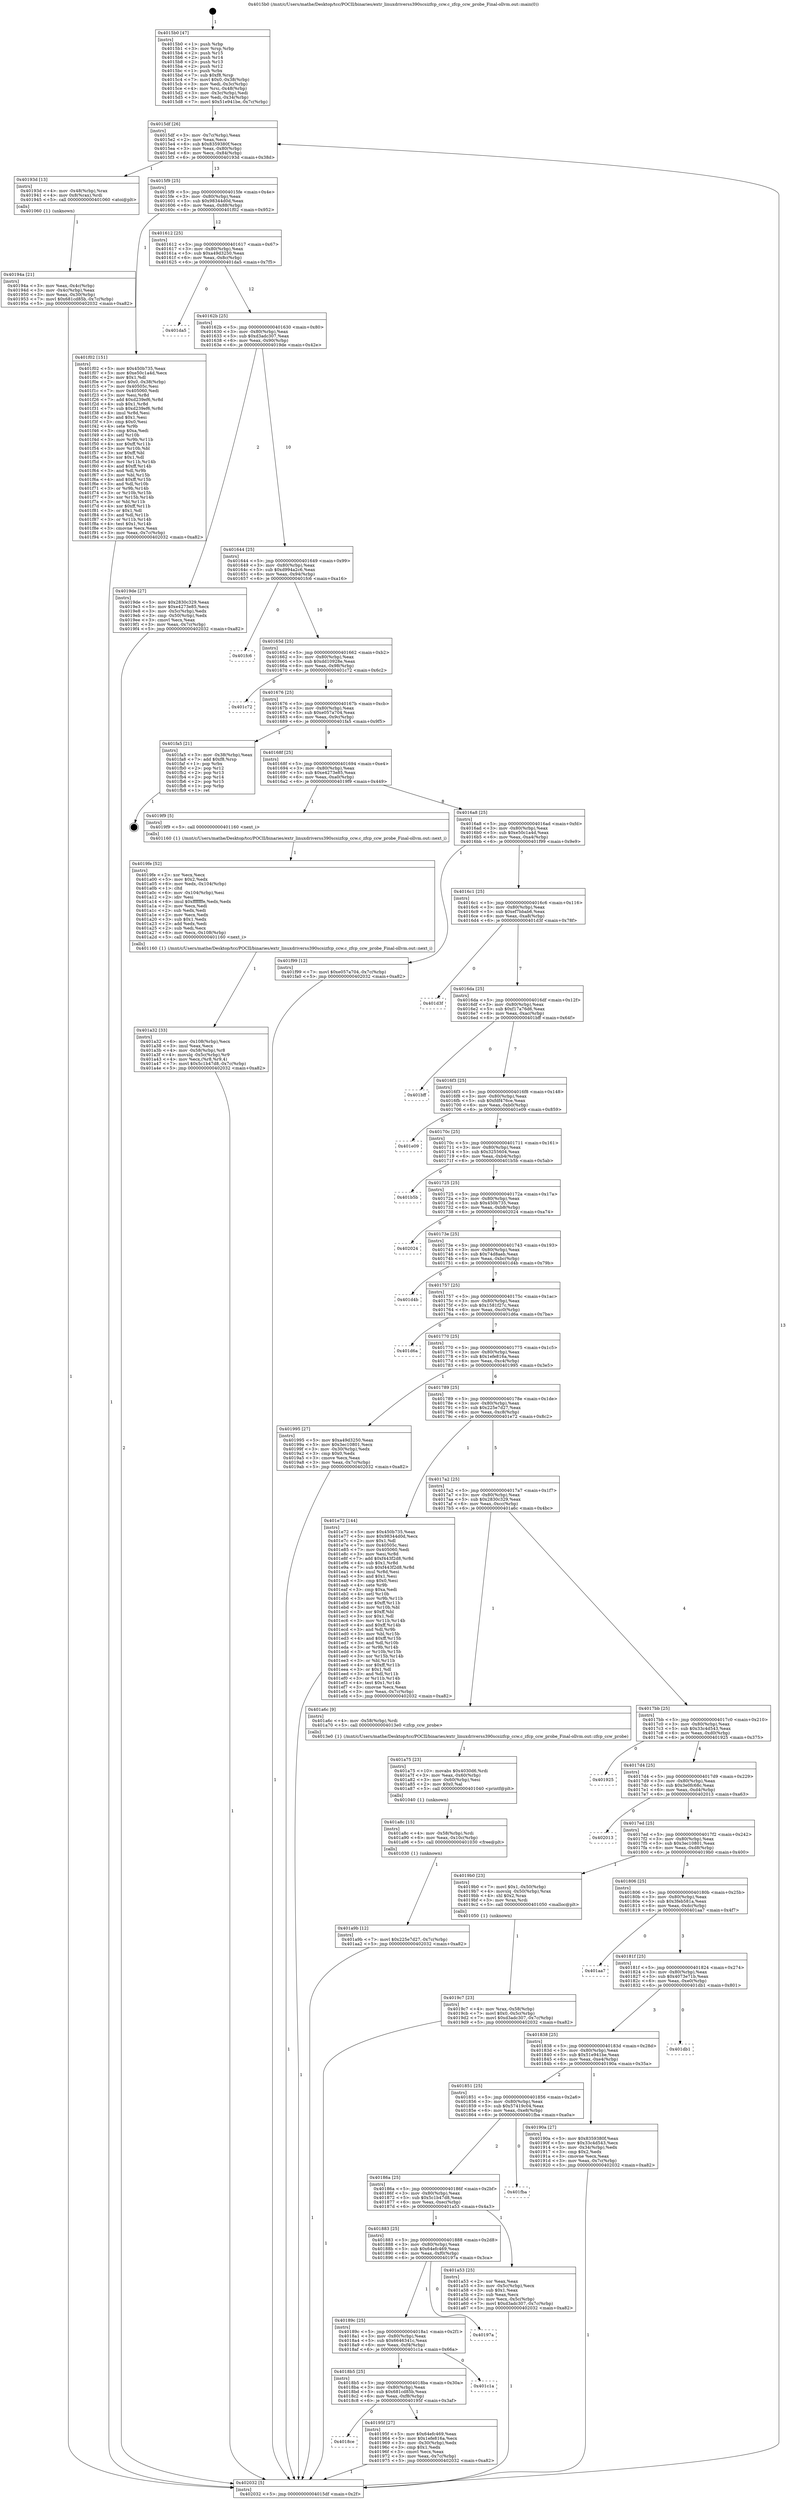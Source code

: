 digraph "0x4015b0" {
  label = "0x4015b0 (/mnt/c/Users/mathe/Desktop/tcc/POCII/binaries/extr_linuxdriverss390scsizfcp_ccw.c_zfcp_ccw_probe_Final-ollvm.out::main(0))"
  labelloc = "t"
  node[shape=record]

  Entry [label="",width=0.3,height=0.3,shape=circle,fillcolor=black,style=filled]
  "0x4015df" [label="{
     0x4015df [26]\l
     | [instrs]\l
     &nbsp;&nbsp;0x4015df \<+3\>: mov -0x7c(%rbp),%eax\l
     &nbsp;&nbsp;0x4015e2 \<+2\>: mov %eax,%ecx\l
     &nbsp;&nbsp;0x4015e4 \<+6\>: sub $0x8359380f,%ecx\l
     &nbsp;&nbsp;0x4015ea \<+3\>: mov %eax,-0x80(%rbp)\l
     &nbsp;&nbsp;0x4015ed \<+6\>: mov %ecx,-0x84(%rbp)\l
     &nbsp;&nbsp;0x4015f3 \<+6\>: je 000000000040193d \<main+0x38d\>\l
  }"]
  "0x40193d" [label="{
     0x40193d [13]\l
     | [instrs]\l
     &nbsp;&nbsp;0x40193d \<+4\>: mov -0x48(%rbp),%rax\l
     &nbsp;&nbsp;0x401941 \<+4\>: mov 0x8(%rax),%rdi\l
     &nbsp;&nbsp;0x401945 \<+5\>: call 0000000000401060 \<atoi@plt\>\l
     | [calls]\l
     &nbsp;&nbsp;0x401060 \{1\} (unknown)\l
  }"]
  "0x4015f9" [label="{
     0x4015f9 [25]\l
     | [instrs]\l
     &nbsp;&nbsp;0x4015f9 \<+5\>: jmp 00000000004015fe \<main+0x4e\>\l
     &nbsp;&nbsp;0x4015fe \<+3\>: mov -0x80(%rbp),%eax\l
     &nbsp;&nbsp;0x401601 \<+5\>: sub $0x98344d0d,%eax\l
     &nbsp;&nbsp;0x401606 \<+6\>: mov %eax,-0x88(%rbp)\l
     &nbsp;&nbsp;0x40160c \<+6\>: je 0000000000401f02 \<main+0x952\>\l
  }"]
  Exit [label="",width=0.3,height=0.3,shape=circle,fillcolor=black,style=filled,peripheries=2]
  "0x401f02" [label="{
     0x401f02 [151]\l
     | [instrs]\l
     &nbsp;&nbsp;0x401f02 \<+5\>: mov $0x450b735,%eax\l
     &nbsp;&nbsp;0x401f07 \<+5\>: mov $0xe50c1a4d,%ecx\l
     &nbsp;&nbsp;0x401f0c \<+2\>: mov $0x1,%dl\l
     &nbsp;&nbsp;0x401f0e \<+7\>: movl $0x0,-0x38(%rbp)\l
     &nbsp;&nbsp;0x401f15 \<+7\>: mov 0x40505c,%esi\l
     &nbsp;&nbsp;0x401f1c \<+7\>: mov 0x405060,%edi\l
     &nbsp;&nbsp;0x401f23 \<+3\>: mov %esi,%r8d\l
     &nbsp;&nbsp;0x401f26 \<+7\>: add $0xd239ef6,%r8d\l
     &nbsp;&nbsp;0x401f2d \<+4\>: sub $0x1,%r8d\l
     &nbsp;&nbsp;0x401f31 \<+7\>: sub $0xd239ef6,%r8d\l
     &nbsp;&nbsp;0x401f38 \<+4\>: imul %r8d,%esi\l
     &nbsp;&nbsp;0x401f3c \<+3\>: and $0x1,%esi\l
     &nbsp;&nbsp;0x401f3f \<+3\>: cmp $0x0,%esi\l
     &nbsp;&nbsp;0x401f42 \<+4\>: sete %r9b\l
     &nbsp;&nbsp;0x401f46 \<+3\>: cmp $0xa,%edi\l
     &nbsp;&nbsp;0x401f49 \<+4\>: setl %r10b\l
     &nbsp;&nbsp;0x401f4d \<+3\>: mov %r9b,%r11b\l
     &nbsp;&nbsp;0x401f50 \<+4\>: xor $0xff,%r11b\l
     &nbsp;&nbsp;0x401f54 \<+3\>: mov %r10b,%bl\l
     &nbsp;&nbsp;0x401f57 \<+3\>: xor $0xff,%bl\l
     &nbsp;&nbsp;0x401f5a \<+3\>: xor $0x1,%dl\l
     &nbsp;&nbsp;0x401f5d \<+3\>: mov %r11b,%r14b\l
     &nbsp;&nbsp;0x401f60 \<+4\>: and $0xff,%r14b\l
     &nbsp;&nbsp;0x401f64 \<+3\>: and %dl,%r9b\l
     &nbsp;&nbsp;0x401f67 \<+3\>: mov %bl,%r15b\l
     &nbsp;&nbsp;0x401f6a \<+4\>: and $0xff,%r15b\l
     &nbsp;&nbsp;0x401f6e \<+3\>: and %dl,%r10b\l
     &nbsp;&nbsp;0x401f71 \<+3\>: or %r9b,%r14b\l
     &nbsp;&nbsp;0x401f74 \<+3\>: or %r10b,%r15b\l
     &nbsp;&nbsp;0x401f77 \<+3\>: xor %r15b,%r14b\l
     &nbsp;&nbsp;0x401f7a \<+3\>: or %bl,%r11b\l
     &nbsp;&nbsp;0x401f7d \<+4\>: xor $0xff,%r11b\l
     &nbsp;&nbsp;0x401f81 \<+3\>: or $0x1,%dl\l
     &nbsp;&nbsp;0x401f84 \<+3\>: and %dl,%r11b\l
     &nbsp;&nbsp;0x401f87 \<+3\>: or %r11b,%r14b\l
     &nbsp;&nbsp;0x401f8a \<+4\>: test $0x1,%r14b\l
     &nbsp;&nbsp;0x401f8e \<+3\>: cmovne %ecx,%eax\l
     &nbsp;&nbsp;0x401f91 \<+3\>: mov %eax,-0x7c(%rbp)\l
     &nbsp;&nbsp;0x401f94 \<+5\>: jmp 0000000000402032 \<main+0xa82\>\l
  }"]
  "0x401612" [label="{
     0x401612 [25]\l
     | [instrs]\l
     &nbsp;&nbsp;0x401612 \<+5\>: jmp 0000000000401617 \<main+0x67\>\l
     &nbsp;&nbsp;0x401617 \<+3\>: mov -0x80(%rbp),%eax\l
     &nbsp;&nbsp;0x40161a \<+5\>: sub $0xa49d3250,%eax\l
     &nbsp;&nbsp;0x40161f \<+6\>: mov %eax,-0x8c(%rbp)\l
     &nbsp;&nbsp;0x401625 \<+6\>: je 0000000000401da5 \<main+0x7f5\>\l
  }"]
  "0x401a9b" [label="{
     0x401a9b [12]\l
     | [instrs]\l
     &nbsp;&nbsp;0x401a9b \<+7\>: movl $0x225e7d27,-0x7c(%rbp)\l
     &nbsp;&nbsp;0x401aa2 \<+5\>: jmp 0000000000402032 \<main+0xa82\>\l
  }"]
  "0x401da5" [label="{
     0x401da5\l
  }", style=dashed]
  "0x40162b" [label="{
     0x40162b [25]\l
     | [instrs]\l
     &nbsp;&nbsp;0x40162b \<+5\>: jmp 0000000000401630 \<main+0x80\>\l
     &nbsp;&nbsp;0x401630 \<+3\>: mov -0x80(%rbp),%eax\l
     &nbsp;&nbsp;0x401633 \<+5\>: sub $0xd3adc307,%eax\l
     &nbsp;&nbsp;0x401638 \<+6\>: mov %eax,-0x90(%rbp)\l
     &nbsp;&nbsp;0x40163e \<+6\>: je 00000000004019de \<main+0x42e\>\l
  }"]
  "0x401a8c" [label="{
     0x401a8c [15]\l
     | [instrs]\l
     &nbsp;&nbsp;0x401a8c \<+4\>: mov -0x58(%rbp),%rdi\l
     &nbsp;&nbsp;0x401a90 \<+6\>: mov %eax,-0x10c(%rbp)\l
     &nbsp;&nbsp;0x401a96 \<+5\>: call 0000000000401030 \<free@plt\>\l
     | [calls]\l
     &nbsp;&nbsp;0x401030 \{1\} (unknown)\l
  }"]
  "0x4019de" [label="{
     0x4019de [27]\l
     | [instrs]\l
     &nbsp;&nbsp;0x4019de \<+5\>: mov $0x2830c329,%eax\l
     &nbsp;&nbsp;0x4019e3 \<+5\>: mov $0xe4273e85,%ecx\l
     &nbsp;&nbsp;0x4019e8 \<+3\>: mov -0x5c(%rbp),%edx\l
     &nbsp;&nbsp;0x4019eb \<+3\>: cmp -0x50(%rbp),%edx\l
     &nbsp;&nbsp;0x4019ee \<+3\>: cmovl %ecx,%eax\l
     &nbsp;&nbsp;0x4019f1 \<+3\>: mov %eax,-0x7c(%rbp)\l
     &nbsp;&nbsp;0x4019f4 \<+5\>: jmp 0000000000402032 \<main+0xa82\>\l
  }"]
  "0x401644" [label="{
     0x401644 [25]\l
     | [instrs]\l
     &nbsp;&nbsp;0x401644 \<+5\>: jmp 0000000000401649 \<main+0x99\>\l
     &nbsp;&nbsp;0x401649 \<+3\>: mov -0x80(%rbp),%eax\l
     &nbsp;&nbsp;0x40164c \<+5\>: sub $0xd994a2c6,%eax\l
     &nbsp;&nbsp;0x401651 \<+6\>: mov %eax,-0x94(%rbp)\l
     &nbsp;&nbsp;0x401657 \<+6\>: je 0000000000401fc6 \<main+0xa16\>\l
  }"]
  "0x401a75" [label="{
     0x401a75 [23]\l
     | [instrs]\l
     &nbsp;&nbsp;0x401a75 \<+10\>: movabs $0x4030d6,%rdi\l
     &nbsp;&nbsp;0x401a7f \<+3\>: mov %eax,-0x60(%rbp)\l
     &nbsp;&nbsp;0x401a82 \<+3\>: mov -0x60(%rbp),%esi\l
     &nbsp;&nbsp;0x401a85 \<+2\>: mov $0x0,%al\l
     &nbsp;&nbsp;0x401a87 \<+5\>: call 0000000000401040 \<printf@plt\>\l
     | [calls]\l
     &nbsp;&nbsp;0x401040 \{1\} (unknown)\l
  }"]
  "0x401fc6" [label="{
     0x401fc6\l
  }", style=dashed]
  "0x40165d" [label="{
     0x40165d [25]\l
     | [instrs]\l
     &nbsp;&nbsp;0x40165d \<+5\>: jmp 0000000000401662 \<main+0xb2\>\l
     &nbsp;&nbsp;0x401662 \<+3\>: mov -0x80(%rbp),%eax\l
     &nbsp;&nbsp;0x401665 \<+5\>: sub $0xdd10928e,%eax\l
     &nbsp;&nbsp;0x40166a \<+6\>: mov %eax,-0x98(%rbp)\l
     &nbsp;&nbsp;0x401670 \<+6\>: je 0000000000401c72 \<main+0x6c2\>\l
  }"]
  "0x401a32" [label="{
     0x401a32 [33]\l
     | [instrs]\l
     &nbsp;&nbsp;0x401a32 \<+6\>: mov -0x108(%rbp),%ecx\l
     &nbsp;&nbsp;0x401a38 \<+3\>: imul %eax,%ecx\l
     &nbsp;&nbsp;0x401a3b \<+4\>: mov -0x58(%rbp),%r8\l
     &nbsp;&nbsp;0x401a3f \<+4\>: movslq -0x5c(%rbp),%r9\l
     &nbsp;&nbsp;0x401a43 \<+4\>: mov %ecx,(%r8,%r9,4)\l
     &nbsp;&nbsp;0x401a47 \<+7\>: movl $0x5c1b47d8,-0x7c(%rbp)\l
     &nbsp;&nbsp;0x401a4e \<+5\>: jmp 0000000000402032 \<main+0xa82\>\l
  }"]
  "0x401c72" [label="{
     0x401c72\l
  }", style=dashed]
  "0x401676" [label="{
     0x401676 [25]\l
     | [instrs]\l
     &nbsp;&nbsp;0x401676 \<+5\>: jmp 000000000040167b \<main+0xcb\>\l
     &nbsp;&nbsp;0x40167b \<+3\>: mov -0x80(%rbp),%eax\l
     &nbsp;&nbsp;0x40167e \<+5\>: sub $0xe057a704,%eax\l
     &nbsp;&nbsp;0x401683 \<+6\>: mov %eax,-0x9c(%rbp)\l
     &nbsp;&nbsp;0x401689 \<+6\>: je 0000000000401fa5 \<main+0x9f5\>\l
  }"]
  "0x4019fe" [label="{
     0x4019fe [52]\l
     | [instrs]\l
     &nbsp;&nbsp;0x4019fe \<+2\>: xor %ecx,%ecx\l
     &nbsp;&nbsp;0x401a00 \<+5\>: mov $0x2,%edx\l
     &nbsp;&nbsp;0x401a05 \<+6\>: mov %edx,-0x104(%rbp)\l
     &nbsp;&nbsp;0x401a0b \<+1\>: cltd\l
     &nbsp;&nbsp;0x401a0c \<+6\>: mov -0x104(%rbp),%esi\l
     &nbsp;&nbsp;0x401a12 \<+2\>: idiv %esi\l
     &nbsp;&nbsp;0x401a14 \<+6\>: imul $0xfffffffe,%edx,%edx\l
     &nbsp;&nbsp;0x401a1a \<+2\>: mov %ecx,%edi\l
     &nbsp;&nbsp;0x401a1c \<+2\>: sub %edx,%edi\l
     &nbsp;&nbsp;0x401a1e \<+2\>: mov %ecx,%edx\l
     &nbsp;&nbsp;0x401a20 \<+3\>: sub $0x1,%edx\l
     &nbsp;&nbsp;0x401a23 \<+2\>: add %edx,%edi\l
     &nbsp;&nbsp;0x401a25 \<+2\>: sub %edi,%ecx\l
     &nbsp;&nbsp;0x401a27 \<+6\>: mov %ecx,-0x108(%rbp)\l
     &nbsp;&nbsp;0x401a2d \<+5\>: call 0000000000401160 \<next_i\>\l
     | [calls]\l
     &nbsp;&nbsp;0x401160 \{1\} (/mnt/c/Users/mathe/Desktop/tcc/POCII/binaries/extr_linuxdriverss390scsizfcp_ccw.c_zfcp_ccw_probe_Final-ollvm.out::next_i)\l
  }"]
  "0x401fa5" [label="{
     0x401fa5 [21]\l
     | [instrs]\l
     &nbsp;&nbsp;0x401fa5 \<+3\>: mov -0x38(%rbp),%eax\l
     &nbsp;&nbsp;0x401fa8 \<+7\>: add $0xf8,%rsp\l
     &nbsp;&nbsp;0x401faf \<+1\>: pop %rbx\l
     &nbsp;&nbsp;0x401fb0 \<+2\>: pop %r12\l
     &nbsp;&nbsp;0x401fb2 \<+2\>: pop %r13\l
     &nbsp;&nbsp;0x401fb4 \<+2\>: pop %r14\l
     &nbsp;&nbsp;0x401fb6 \<+2\>: pop %r15\l
     &nbsp;&nbsp;0x401fb8 \<+1\>: pop %rbp\l
     &nbsp;&nbsp;0x401fb9 \<+1\>: ret\l
  }"]
  "0x40168f" [label="{
     0x40168f [25]\l
     | [instrs]\l
     &nbsp;&nbsp;0x40168f \<+5\>: jmp 0000000000401694 \<main+0xe4\>\l
     &nbsp;&nbsp;0x401694 \<+3\>: mov -0x80(%rbp),%eax\l
     &nbsp;&nbsp;0x401697 \<+5\>: sub $0xe4273e85,%eax\l
     &nbsp;&nbsp;0x40169c \<+6\>: mov %eax,-0xa0(%rbp)\l
     &nbsp;&nbsp;0x4016a2 \<+6\>: je 00000000004019f9 \<main+0x449\>\l
  }"]
  "0x4019c7" [label="{
     0x4019c7 [23]\l
     | [instrs]\l
     &nbsp;&nbsp;0x4019c7 \<+4\>: mov %rax,-0x58(%rbp)\l
     &nbsp;&nbsp;0x4019cb \<+7\>: movl $0x0,-0x5c(%rbp)\l
     &nbsp;&nbsp;0x4019d2 \<+7\>: movl $0xd3adc307,-0x7c(%rbp)\l
     &nbsp;&nbsp;0x4019d9 \<+5\>: jmp 0000000000402032 \<main+0xa82\>\l
  }"]
  "0x4019f9" [label="{
     0x4019f9 [5]\l
     | [instrs]\l
     &nbsp;&nbsp;0x4019f9 \<+5\>: call 0000000000401160 \<next_i\>\l
     | [calls]\l
     &nbsp;&nbsp;0x401160 \{1\} (/mnt/c/Users/mathe/Desktop/tcc/POCII/binaries/extr_linuxdriverss390scsizfcp_ccw.c_zfcp_ccw_probe_Final-ollvm.out::next_i)\l
  }"]
  "0x4016a8" [label="{
     0x4016a8 [25]\l
     | [instrs]\l
     &nbsp;&nbsp;0x4016a8 \<+5\>: jmp 00000000004016ad \<main+0xfd\>\l
     &nbsp;&nbsp;0x4016ad \<+3\>: mov -0x80(%rbp),%eax\l
     &nbsp;&nbsp;0x4016b0 \<+5\>: sub $0xe50c1a4d,%eax\l
     &nbsp;&nbsp;0x4016b5 \<+6\>: mov %eax,-0xa4(%rbp)\l
     &nbsp;&nbsp;0x4016bb \<+6\>: je 0000000000401f99 \<main+0x9e9\>\l
  }"]
  "0x4018ce" [label="{
     0x4018ce\l
  }", style=dashed]
  "0x401f99" [label="{
     0x401f99 [12]\l
     | [instrs]\l
     &nbsp;&nbsp;0x401f99 \<+7\>: movl $0xe057a704,-0x7c(%rbp)\l
     &nbsp;&nbsp;0x401fa0 \<+5\>: jmp 0000000000402032 \<main+0xa82\>\l
  }"]
  "0x4016c1" [label="{
     0x4016c1 [25]\l
     | [instrs]\l
     &nbsp;&nbsp;0x4016c1 \<+5\>: jmp 00000000004016c6 \<main+0x116\>\l
     &nbsp;&nbsp;0x4016c6 \<+3\>: mov -0x80(%rbp),%eax\l
     &nbsp;&nbsp;0x4016c9 \<+5\>: sub $0xef7bbab6,%eax\l
     &nbsp;&nbsp;0x4016ce \<+6\>: mov %eax,-0xa8(%rbp)\l
     &nbsp;&nbsp;0x4016d4 \<+6\>: je 0000000000401d3f \<main+0x78f\>\l
  }"]
  "0x40195f" [label="{
     0x40195f [27]\l
     | [instrs]\l
     &nbsp;&nbsp;0x40195f \<+5\>: mov $0x64efc469,%eax\l
     &nbsp;&nbsp;0x401964 \<+5\>: mov $0x1efe816a,%ecx\l
     &nbsp;&nbsp;0x401969 \<+3\>: mov -0x30(%rbp),%edx\l
     &nbsp;&nbsp;0x40196c \<+3\>: cmp $0x1,%edx\l
     &nbsp;&nbsp;0x40196f \<+3\>: cmovl %ecx,%eax\l
     &nbsp;&nbsp;0x401972 \<+3\>: mov %eax,-0x7c(%rbp)\l
     &nbsp;&nbsp;0x401975 \<+5\>: jmp 0000000000402032 \<main+0xa82\>\l
  }"]
  "0x401d3f" [label="{
     0x401d3f\l
  }", style=dashed]
  "0x4016da" [label="{
     0x4016da [25]\l
     | [instrs]\l
     &nbsp;&nbsp;0x4016da \<+5\>: jmp 00000000004016df \<main+0x12f\>\l
     &nbsp;&nbsp;0x4016df \<+3\>: mov -0x80(%rbp),%eax\l
     &nbsp;&nbsp;0x4016e2 \<+5\>: sub $0xf17a76d6,%eax\l
     &nbsp;&nbsp;0x4016e7 \<+6\>: mov %eax,-0xac(%rbp)\l
     &nbsp;&nbsp;0x4016ed \<+6\>: je 0000000000401bff \<main+0x64f\>\l
  }"]
  "0x4018b5" [label="{
     0x4018b5 [25]\l
     | [instrs]\l
     &nbsp;&nbsp;0x4018b5 \<+5\>: jmp 00000000004018ba \<main+0x30a\>\l
     &nbsp;&nbsp;0x4018ba \<+3\>: mov -0x80(%rbp),%eax\l
     &nbsp;&nbsp;0x4018bd \<+5\>: sub $0x681cd85b,%eax\l
     &nbsp;&nbsp;0x4018c2 \<+6\>: mov %eax,-0xf8(%rbp)\l
     &nbsp;&nbsp;0x4018c8 \<+6\>: je 000000000040195f \<main+0x3af\>\l
  }"]
  "0x401bff" [label="{
     0x401bff\l
  }", style=dashed]
  "0x4016f3" [label="{
     0x4016f3 [25]\l
     | [instrs]\l
     &nbsp;&nbsp;0x4016f3 \<+5\>: jmp 00000000004016f8 \<main+0x148\>\l
     &nbsp;&nbsp;0x4016f8 \<+3\>: mov -0x80(%rbp),%eax\l
     &nbsp;&nbsp;0x4016fb \<+5\>: sub $0xfdf476ce,%eax\l
     &nbsp;&nbsp;0x401700 \<+6\>: mov %eax,-0xb0(%rbp)\l
     &nbsp;&nbsp;0x401706 \<+6\>: je 0000000000401e09 \<main+0x859\>\l
  }"]
  "0x401c1a" [label="{
     0x401c1a\l
  }", style=dashed]
  "0x401e09" [label="{
     0x401e09\l
  }", style=dashed]
  "0x40170c" [label="{
     0x40170c [25]\l
     | [instrs]\l
     &nbsp;&nbsp;0x40170c \<+5\>: jmp 0000000000401711 \<main+0x161\>\l
     &nbsp;&nbsp;0x401711 \<+3\>: mov -0x80(%rbp),%eax\l
     &nbsp;&nbsp;0x401714 \<+5\>: sub $0x3255604,%eax\l
     &nbsp;&nbsp;0x401719 \<+6\>: mov %eax,-0xb4(%rbp)\l
     &nbsp;&nbsp;0x40171f \<+6\>: je 0000000000401b5b \<main+0x5ab\>\l
  }"]
  "0x40189c" [label="{
     0x40189c [25]\l
     | [instrs]\l
     &nbsp;&nbsp;0x40189c \<+5\>: jmp 00000000004018a1 \<main+0x2f1\>\l
     &nbsp;&nbsp;0x4018a1 \<+3\>: mov -0x80(%rbp),%eax\l
     &nbsp;&nbsp;0x4018a4 \<+5\>: sub $0x6646341c,%eax\l
     &nbsp;&nbsp;0x4018a9 \<+6\>: mov %eax,-0xf4(%rbp)\l
     &nbsp;&nbsp;0x4018af \<+6\>: je 0000000000401c1a \<main+0x66a\>\l
  }"]
  "0x401b5b" [label="{
     0x401b5b\l
  }", style=dashed]
  "0x401725" [label="{
     0x401725 [25]\l
     | [instrs]\l
     &nbsp;&nbsp;0x401725 \<+5\>: jmp 000000000040172a \<main+0x17a\>\l
     &nbsp;&nbsp;0x40172a \<+3\>: mov -0x80(%rbp),%eax\l
     &nbsp;&nbsp;0x40172d \<+5\>: sub $0x450b735,%eax\l
     &nbsp;&nbsp;0x401732 \<+6\>: mov %eax,-0xb8(%rbp)\l
     &nbsp;&nbsp;0x401738 \<+6\>: je 0000000000402024 \<main+0xa74\>\l
  }"]
  "0x40197a" [label="{
     0x40197a\l
  }", style=dashed]
  "0x402024" [label="{
     0x402024\l
  }", style=dashed]
  "0x40173e" [label="{
     0x40173e [25]\l
     | [instrs]\l
     &nbsp;&nbsp;0x40173e \<+5\>: jmp 0000000000401743 \<main+0x193\>\l
     &nbsp;&nbsp;0x401743 \<+3\>: mov -0x80(%rbp),%eax\l
     &nbsp;&nbsp;0x401746 \<+5\>: sub $0x74d8aeb,%eax\l
     &nbsp;&nbsp;0x40174b \<+6\>: mov %eax,-0xbc(%rbp)\l
     &nbsp;&nbsp;0x401751 \<+6\>: je 0000000000401d4b \<main+0x79b\>\l
  }"]
  "0x401883" [label="{
     0x401883 [25]\l
     | [instrs]\l
     &nbsp;&nbsp;0x401883 \<+5\>: jmp 0000000000401888 \<main+0x2d8\>\l
     &nbsp;&nbsp;0x401888 \<+3\>: mov -0x80(%rbp),%eax\l
     &nbsp;&nbsp;0x40188b \<+5\>: sub $0x64efc469,%eax\l
     &nbsp;&nbsp;0x401890 \<+6\>: mov %eax,-0xf0(%rbp)\l
     &nbsp;&nbsp;0x401896 \<+6\>: je 000000000040197a \<main+0x3ca\>\l
  }"]
  "0x401d4b" [label="{
     0x401d4b\l
  }", style=dashed]
  "0x401757" [label="{
     0x401757 [25]\l
     | [instrs]\l
     &nbsp;&nbsp;0x401757 \<+5\>: jmp 000000000040175c \<main+0x1ac\>\l
     &nbsp;&nbsp;0x40175c \<+3\>: mov -0x80(%rbp),%eax\l
     &nbsp;&nbsp;0x40175f \<+5\>: sub $0x1581f27c,%eax\l
     &nbsp;&nbsp;0x401764 \<+6\>: mov %eax,-0xc0(%rbp)\l
     &nbsp;&nbsp;0x40176a \<+6\>: je 0000000000401d6a \<main+0x7ba\>\l
  }"]
  "0x401a53" [label="{
     0x401a53 [25]\l
     | [instrs]\l
     &nbsp;&nbsp;0x401a53 \<+2\>: xor %eax,%eax\l
     &nbsp;&nbsp;0x401a55 \<+3\>: mov -0x5c(%rbp),%ecx\l
     &nbsp;&nbsp;0x401a58 \<+3\>: sub $0x1,%eax\l
     &nbsp;&nbsp;0x401a5b \<+2\>: sub %eax,%ecx\l
     &nbsp;&nbsp;0x401a5d \<+3\>: mov %ecx,-0x5c(%rbp)\l
     &nbsp;&nbsp;0x401a60 \<+7\>: movl $0xd3adc307,-0x7c(%rbp)\l
     &nbsp;&nbsp;0x401a67 \<+5\>: jmp 0000000000402032 \<main+0xa82\>\l
  }"]
  "0x401d6a" [label="{
     0x401d6a\l
  }", style=dashed]
  "0x401770" [label="{
     0x401770 [25]\l
     | [instrs]\l
     &nbsp;&nbsp;0x401770 \<+5\>: jmp 0000000000401775 \<main+0x1c5\>\l
     &nbsp;&nbsp;0x401775 \<+3\>: mov -0x80(%rbp),%eax\l
     &nbsp;&nbsp;0x401778 \<+5\>: sub $0x1efe816a,%eax\l
     &nbsp;&nbsp;0x40177d \<+6\>: mov %eax,-0xc4(%rbp)\l
     &nbsp;&nbsp;0x401783 \<+6\>: je 0000000000401995 \<main+0x3e5\>\l
  }"]
  "0x40186a" [label="{
     0x40186a [25]\l
     | [instrs]\l
     &nbsp;&nbsp;0x40186a \<+5\>: jmp 000000000040186f \<main+0x2bf\>\l
     &nbsp;&nbsp;0x40186f \<+3\>: mov -0x80(%rbp),%eax\l
     &nbsp;&nbsp;0x401872 \<+5\>: sub $0x5c1b47d8,%eax\l
     &nbsp;&nbsp;0x401877 \<+6\>: mov %eax,-0xec(%rbp)\l
     &nbsp;&nbsp;0x40187d \<+6\>: je 0000000000401a53 \<main+0x4a3\>\l
  }"]
  "0x401995" [label="{
     0x401995 [27]\l
     | [instrs]\l
     &nbsp;&nbsp;0x401995 \<+5\>: mov $0xa49d3250,%eax\l
     &nbsp;&nbsp;0x40199a \<+5\>: mov $0x3ec10801,%ecx\l
     &nbsp;&nbsp;0x40199f \<+3\>: mov -0x30(%rbp),%edx\l
     &nbsp;&nbsp;0x4019a2 \<+3\>: cmp $0x0,%edx\l
     &nbsp;&nbsp;0x4019a5 \<+3\>: cmove %ecx,%eax\l
     &nbsp;&nbsp;0x4019a8 \<+3\>: mov %eax,-0x7c(%rbp)\l
     &nbsp;&nbsp;0x4019ab \<+5\>: jmp 0000000000402032 \<main+0xa82\>\l
  }"]
  "0x401789" [label="{
     0x401789 [25]\l
     | [instrs]\l
     &nbsp;&nbsp;0x401789 \<+5\>: jmp 000000000040178e \<main+0x1de\>\l
     &nbsp;&nbsp;0x40178e \<+3\>: mov -0x80(%rbp),%eax\l
     &nbsp;&nbsp;0x401791 \<+5\>: sub $0x225e7d27,%eax\l
     &nbsp;&nbsp;0x401796 \<+6\>: mov %eax,-0xc8(%rbp)\l
     &nbsp;&nbsp;0x40179c \<+6\>: je 0000000000401e72 \<main+0x8c2\>\l
  }"]
  "0x401fba" [label="{
     0x401fba\l
  }", style=dashed]
  "0x401e72" [label="{
     0x401e72 [144]\l
     | [instrs]\l
     &nbsp;&nbsp;0x401e72 \<+5\>: mov $0x450b735,%eax\l
     &nbsp;&nbsp;0x401e77 \<+5\>: mov $0x98344d0d,%ecx\l
     &nbsp;&nbsp;0x401e7c \<+2\>: mov $0x1,%dl\l
     &nbsp;&nbsp;0x401e7e \<+7\>: mov 0x40505c,%esi\l
     &nbsp;&nbsp;0x401e85 \<+7\>: mov 0x405060,%edi\l
     &nbsp;&nbsp;0x401e8c \<+3\>: mov %esi,%r8d\l
     &nbsp;&nbsp;0x401e8f \<+7\>: add $0xf443f2d8,%r8d\l
     &nbsp;&nbsp;0x401e96 \<+4\>: sub $0x1,%r8d\l
     &nbsp;&nbsp;0x401e9a \<+7\>: sub $0xf443f2d8,%r8d\l
     &nbsp;&nbsp;0x401ea1 \<+4\>: imul %r8d,%esi\l
     &nbsp;&nbsp;0x401ea5 \<+3\>: and $0x1,%esi\l
     &nbsp;&nbsp;0x401ea8 \<+3\>: cmp $0x0,%esi\l
     &nbsp;&nbsp;0x401eab \<+4\>: sete %r9b\l
     &nbsp;&nbsp;0x401eaf \<+3\>: cmp $0xa,%edi\l
     &nbsp;&nbsp;0x401eb2 \<+4\>: setl %r10b\l
     &nbsp;&nbsp;0x401eb6 \<+3\>: mov %r9b,%r11b\l
     &nbsp;&nbsp;0x401eb9 \<+4\>: xor $0xff,%r11b\l
     &nbsp;&nbsp;0x401ebd \<+3\>: mov %r10b,%bl\l
     &nbsp;&nbsp;0x401ec0 \<+3\>: xor $0xff,%bl\l
     &nbsp;&nbsp;0x401ec3 \<+3\>: xor $0x1,%dl\l
     &nbsp;&nbsp;0x401ec6 \<+3\>: mov %r11b,%r14b\l
     &nbsp;&nbsp;0x401ec9 \<+4\>: and $0xff,%r14b\l
     &nbsp;&nbsp;0x401ecd \<+3\>: and %dl,%r9b\l
     &nbsp;&nbsp;0x401ed0 \<+3\>: mov %bl,%r15b\l
     &nbsp;&nbsp;0x401ed3 \<+4\>: and $0xff,%r15b\l
     &nbsp;&nbsp;0x401ed7 \<+3\>: and %dl,%r10b\l
     &nbsp;&nbsp;0x401eda \<+3\>: or %r9b,%r14b\l
     &nbsp;&nbsp;0x401edd \<+3\>: or %r10b,%r15b\l
     &nbsp;&nbsp;0x401ee0 \<+3\>: xor %r15b,%r14b\l
     &nbsp;&nbsp;0x401ee3 \<+3\>: or %bl,%r11b\l
     &nbsp;&nbsp;0x401ee6 \<+4\>: xor $0xff,%r11b\l
     &nbsp;&nbsp;0x401eea \<+3\>: or $0x1,%dl\l
     &nbsp;&nbsp;0x401eed \<+3\>: and %dl,%r11b\l
     &nbsp;&nbsp;0x401ef0 \<+3\>: or %r11b,%r14b\l
     &nbsp;&nbsp;0x401ef3 \<+4\>: test $0x1,%r14b\l
     &nbsp;&nbsp;0x401ef7 \<+3\>: cmovne %ecx,%eax\l
     &nbsp;&nbsp;0x401efa \<+3\>: mov %eax,-0x7c(%rbp)\l
     &nbsp;&nbsp;0x401efd \<+5\>: jmp 0000000000402032 \<main+0xa82\>\l
  }"]
  "0x4017a2" [label="{
     0x4017a2 [25]\l
     | [instrs]\l
     &nbsp;&nbsp;0x4017a2 \<+5\>: jmp 00000000004017a7 \<main+0x1f7\>\l
     &nbsp;&nbsp;0x4017a7 \<+3\>: mov -0x80(%rbp),%eax\l
     &nbsp;&nbsp;0x4017aa \<+5\>: sub $0x2830c329,%eax\l
     &nbsp;&nbsp;0x4017af \<+6\>: mov %eax,-0xcc(%rbp)\l
     &nbsp;&nbsp;0x4017b5 \<+6\>: je 0000000000401a6c \<main+0x4bc\>\l
  }"]
  "0x40194a" [label="{
     0x40194a [21]\l
     | [instrs]\l
     &nbsp;&nbsp;0x40194a \<+3\>: mov %eax,-0x4c(%rbp)\l
     &nbsp;&nbsp;0x40194d \<+3\>: mov -0x4c(%rbp),%eax\l
     &nbsp;&nbsp;0x401950 \<+3\>: mov %eax,-0x30(%rbp)\l
     &nbsp;&nbsp;0x401953 \<+7\>: movl $0x681cd85b,-0x7c(%rbp)\l
     &nbsp;&nbsp;0x40195a \<+5\>: jmp 0000000000402032 \<main+0xa82\>\l
  }"]
  "0x401a6c" [label="{
     0x401a6c [9]\l
     | [instrs]\l
     &nbsp;&nbsp;0x401a6c \<+4\>: mov -0x58(%rbp),%rdi\l
     &nbsp;&nbsp;0x401a70 \<+5\>: call 00000000004013e0 \<zfcp_ccw_probe\>\l
     | [calls]\l
     &nbsp;&nbsp;0x4013e0 \{1\} (/mnt/c/Users/mathe/Desktop/tcc/POCII/binaries/extr_linuxdriverss390scsizfcp_ccw.c_zfcp_ccw_probe_Final-ollvm.out::zfcp_ccw_probe)\l
  }"]
  "0x4017bb" [label="{
     0x4017bb [25]\l
     | [instrs]\l
     &nbsp;&nbsp;0x4017bb \<+5\>: jmp 00000000004017c0 \<main+0x210\>\l
     &nbsp;&nbsp;0x4017c0 \<+3\>: mov -0x80(%rbp),%eax\l
     &nbsp;&nbsp;0x4017c3 \<+5\>: sub $0x33c4d543,%eax\l
     &nbsp;&nbsp;0x4017c8 \<+6\>: mov %eax,-0xd0(%rbp)\l
     &nbsp;&nbsp;0x4017ce \<+6\>: je 0000000000401925 \<main+0x375\>\l
  }"]
  "0x4015b0" [label="{
     0x4015b0 [47]\l
     | [instrs]\l
     &nbsp;&nbsp;0x4015b0 \<+1\>: push %rbp\l
     &nbsp;&nbsp;0x4015b1 \<+3\>: mov %rsp,%rbp\l
     &nbsp;&nbsp;0x4015b4 \<+2\>: push %r15\l
     &nbsp;&nbsp;0x4015b6 \<+2\>: push %r14\l
     &nbsp;&nbsp;0x4015b8 \<+2\>: push %r13\l
     &nbsp;&nbsp;0x4015ba \<+2\>: push %r12\l
     &nbsp;&nbsp;0x4015bc \<+1\>: push %rbx\l
     &nbsp;&nbsp;0x4015bd \<+7\>: sub $0xf8,%rsp\l
     &nbsp;&nbsp;0x4015c4 \<+7\>: movl $0x0,-0x38(%rbp)\l
     &nbsp;&nbsp;0x4015cb \<+3\>: mov %edi,-0x3c(%rbp)\l
     &nbsp;&nbsp;0x4015ce \<+4\>: mov %rsi,-0x48(%rbp)\l
     &nbsp;&nbsp;0x4015d2 \<+3\>: mov -0x3c(%rbp),%edi\l
     &nbsp;&nbsp;0x4015d5 \<+3\>: mov %edi,-0x34(%rbp)\l
     &nbsp;&nbsp;0x4015d8 \<+7\>: movl $0x51e941be,-0x7c(%rbp)\l
  }"]
  "0x401925" [label="{
     0x401925\l
  }", style=dashed]
  "0x4017d4" [label="{
     0x4017d4 [25]\l
     | [instrs]\l
     &nbsp;&nbsp;0x4017d4 \<+5\>: jmp 00000000004017d9 \<main+0x229\>\l
     &nbsp;&nbsp;0x4017d9 \<+3\>: mov -0x80(%rbp),%eax\l
     &nbsp;&nbsp;0x4017dc \<+5\>: sub $0x3e0fc68c,%eax\l
     &nbsp;&nbsp;0x4017e1 \<+6\>: mov %eax,-0xd4(%rbp)\l
     &nbsp;&nbsp;0x4017e7 \<+6\>: je 0000000000402013 \<main+0xa63\>\l
  }"]
  "0x402032" [label="{
     0x402032 [5]\l
     | [instrs]\l
     &nbsp;&nbsp;0x402032 \<+5\>: jmp 00000000004015df \<main+0x2f\>\l
  }"]
  "0x402013" [label="{
     0x402013\l
  }", style=dashed]
  "0x4017ed" [label="{
     0x4017ed [25]\l
     | [instrs]\l
     &nbsp;&nbsp;0x4017ed \<+5\>: jmp 00000000004017f2 \<main+0x242\>\l
     &nbsp;&nbsp;0x4017f2 \<+3\>: mov -0x80(%rbp),%eax\l
     &nbsp;&nbsp;0x4017f5 \<+5\>: sub $0x3ec10801,%eax\l
     &nbsp;&nbsp;0x4017fa \<+6\>: mov %eax,-0xd8(%rbp)\l
     &nbsp;&nbsp;0x401800 \<+6\>: je 00000000004019b0 \<main+0x400\>\l
  }"]
  "0x401851" [label="{
     0x401851 [25]\l
     | [instrs]\l
     &nbsp;&nbsp;0x401851 \<+5\>: jmp 0000000000401856 \<main+0x2a6\>\l
     &nbsp;&nbsp;0x401856 \<+3\>: mov -0x80(%rbp),%eax\l
     &nbsp;&nbsp;0x401859 \<+5\>: sub $0x57419c04,%eax\l
     &nbsp;&nbsp;0x40185e \<+6\>: mov %eax,-0xe8(%rbp)\l
     &nbsp;&nbsp;0x401864 \<+6\>: je 0000000000401fba \<main+0xa0a\>\l
  }"]
  "0x4019b0" [label="{
     0x4019b0 [23]\l
     | [instrs]\l
     &nbsp;&nbsp;0x4019b0 \<+7\>: movl $0x1,-0x50(%rbp)\l
     &nbsp;&nbsp;0x4019b7 \<+4\>: movslq -0x50(%rbp),%rax\l
     &nbsp;&nbsp;0x4019bb \<+4\>: shl $0x2,%rax\l
     &nbsp;&nbsp;0x4019bf \<+3\>: mov %rax,%rdi\l
     &nbsp;&nbsp;0x4019c2 \<+5\>: call 0000000000401050 \<malloc@plt\>\l
     | [calls]\l
     &nbsp;&nbsp;0x401050 \{1\} (unknown)\l
  }"]
  "0x401806" [label="{
     0x401806 [25]\l
     | [instrs]\l
     &nbsp;&nbsp;0x401806 \<+5\>: jmp 000000000040180b \<main+0x25b\>\l
     &nbsp;&nbsp;0x40180b \<+3\>: mov -0x80(%rbp),%eax\l
     &nbsp;&nbsp;0x40180e \<+5\>: sub $0x3feb581a,%eax\l
     &nbsp;&nbsp;0x401813 \<+6\>: mov %eax,-0xdc(%rbp)\l
     &nbsp;&nbsp;0x401819 \<+6\>: je 0000000000401aa7 \<main+0x4f7\>\l
  }"]
  "0x40190a" [label="{
     0x40190a [27]\l
     | [instrs]\l
     &nbsp;&nbsp;0x40190a \<+5\>: mov $0x8359380f,%eax\l
     &nbsp;&nbsp;0x40190f \<+5\>: mov $0x33c4d543,%ecx\l
     &nbsp;&nbsp;0x401914 \<+3\>: mov -0x34(%rbp),%edx\l
     &nbsp;&nbsp;0x401917 \<+3\>: cmp $0x2,%edx\l
     &nbsp;&nbsp;0x40191a \<+3\>: cmovne %ecx,%eax\l
     &nbsp;&nbsp;0x40191d \<+3\>: mov %eax,-0x7c(%rbp)\l
     &nbsp;&nbsp;0x401920 \<+5\>: jmp 0000000000402032 \<main+0xa82\>\l
  }"]
  "0x401aa7" [label="{
     0x401aa7\l
  }", style=dashed]
  "0x40181f" [label="{
     0x40181f [25]\l
     | [instrs]\l
     &nbsp;&nbsp;0x40181f \<+5\>: jmp 0000000000401824 \<main+0x274\>\l
     &nbsp;&nbsp;0x401824 \<+3\>: mov -0x80(%rbp),%eax\l
     &nbsp;&nbsp;0x401827 \<+5\>: sub $0x4073e71b,%eax\l
     &nbsp;&nbsp;0x40182c \<+6\>: mov %eax,-0xe0(%rbp)\l
     &nbsp;&nbsp;0x401832 \<+6\>: je 0000000000401db1 \<main+0x801\>\l
  }"]
  "0x401838" [label="{
     0x401838 [25]\l
     | [instrs]\l
     &nbsp;&nbsp;0x401838 \<+5\>: jmp 000000000040183d \<main+0x28d\>\l
     &nbsp;&nbsp;0x40183d \<+3\>: mov -0x80(%rbp),%eax\l
     &nbsp;&nbsp;0x401840 \<+5\>: sub $0x51e941be,%eax\l
     &nbsp;&nbsp;0x401845 \<+6\>: mov %eax,-0xe4(%rbp)\l
     &nbsp;&nbsp;0x40184b \<+6\>: je 000000000040190a \<main+0x35a\>\l
  }"]
  "0x401db1" [label="{
     0x401db1\l
  }", style=dashed]
  Entry -> "0x4015b0" [label=" 1"]
  "0x4015df" -> "0x40193d" [label=" 1"]
  "0x4015df" -> "0x4015f9" [label=" 13"]
  "0x401fa5" -> Exit [label=" 1"]
  "0x4015f9" -> "0x401f02" [label=" 1"]
  "0x4015f9" -> "0x401612" [label=" 12"]
  "0x401f99" -> "0x402032" [label=" 1"]
  "0x401612" -> "0x401da5" [label=" 0"]
  "0x401612" -> "0x40162b" [label=" 12"]
  "0x401f02" -> "0x402032" [label=" 1"]
  "0x40162b" -> "0x4019de" [label=" 2"]
  "0x40162b" -> "0x401644" [label=" 10"]
  "0x401e72" -> "0x402032" [label=" 1"]
  "0x401644" -> "0x401fc6" [label=" 0"]
  "0x401644" -> "0x40165d" [label=" 10"]
  "0x401a9b" -> "0x402032" [label=" 1"]
  "0x40165d" -> "0x401c72" [label=" 0"]
  "0x40165d" -> "0x401676" [label=" 10"]
  "0x401a8c" -> "0x401a9b" [label=" 1"]
  "0x401676" -> "0x401fa5" [label=" 1"]
  "0x401676" -> "0x40168f" [label=" 9"]
  "0x401a75" -> "0x401a8c" [label=" 1"]
  "0x40168f" -> "0x4019f9" [label=" 1"]
  "0x40168f" -> "0x4016a8" [label=" 8"]
  "0x401a6c" -> "0x401a75" [label=" 1"]
  "0x4016a8" -> "0x401f99" [label=" 1"]
  "0x4016a8" -> "0x4016c1" [label=" 7"]
  "0x401a53" -> "0x402032" [label=" 1"]
  "0x4016c1" -> "0x401d3f" [label=" 0"]
  "0x4016c1" -> "0x4016da" [label=" 7"]
  "0x401a32" -> "0x402032" [label=" 1"]
  "0x4016da" -> "0x401bff" [label=" 0"]
  "0x4016da" -> "0x4016f3" [label=" 7"]
  "0x4019f9" -> "0x4019fe" [label=" 1"]
  "0x4016f3" -> "0x401e09" [label=" 0"]
  "0x4016f3" -> "0x40170c" [label=" 7"]
  "0x4019de" -> "0x402032" [label=" 2"]
  "0x40170c" -> "0x401b5b" [label=" 0"]
  "0x40170c" -> "0x401725" [label=" 7"]
  "0x4019b0" -> "0x4019c7" [label=" 1"]
  "0x401725" -> "0x402024" [label=" 0"]
  "0x401725" -> "0x40173e" [label=" 7"]
  "0x401995" -> "0x402032" [label=" 1"]
  "0x40173e" -> "0x401d4b" [label=" 0"]
  "0x40173e" -> "0x401757" [label=" 7"]
  "0x4018b5" -> "0x4018ce" [label=" 0"]
  "0x401757" -> "0x401d6a" [label=" 0"]
  "0x401757" -> "0x401770" [label=" 7"]
  "0x4018b5" -> "0x40195f" [label=" 1"]
  "0x401770" -> "0x401995" [label=" 1"]
  "0x401770" -> "0x401789" [label=" 6"]
  "0x40189c" -> "0x4018b5" [label=" 1"]
  "0x401789" -> "0x401e72" [label=" 1"]
  "0x401789" -> "0x4017a2" [label=" 5"]
  "0x40189c" -> "0x401c1a" [label=" 0"]
  "0x4017a2" -> "0x401a6c" [label=" 1"]
  "0x4017a2" -> "0x4017bb" [label=" 4"]
  "0x401883" -> "0x40189c" [label=" 1"]
  "0x4017bb" -> "0x401925" [label=" 0"]
  "0x4017bb" -> "0x4017d4" [label=" 4"]
  "0x401883" -> "0x40197a" [label=" 0"]
  "0x4017d4" -> "0x402013" [label=" 0"]
  "0x4017d4" -> "0x4017ed" [label=" 4"]
  "0x40195f" -> "0x402032" [label=" 1"]
  "0x4017ed" -> "0x4019b0" [label=" 1"]
  "0x4017ed" -> "0x401806" [label=" 3"]
  "0x40186a" -> "0x401883" [label=" 1"]
  "0x401806" -> "0x401aa7" [label=" 0"]
  "0x401806" -> "0x40181f" [label=" 3"]
  "0x40186a" -> "0x401a53" [label=" 1"]
  "0x40181f" -> "0x401db1" [label=" 0"]
  "0x40181f" -> "0x401838" [label=" 3"]
  "0x4019fe" -> "0x401a32" [label=" 1"]
  "0x401838" -> "0x40190a" [label=" 1"]
  "0x401838" -> "0x401851" [label=" 2"]
  "0x40190a" -> "0x402032" [label=" 1"]
  "0x4015b0" -> "0x4015df" [label=" 1"]
  "0x402032" -> "0x4015df" [label=" 13"]
  "0x40193d" -> "0x40194a" [label=" 1"]
  "0x40194a" -> "0x402032" [label=" 1"]
  "0x4019c7" -> "0x402032" [label=" 1"]
  "0x401851" -> "0x401fba" [label=" 0"]
  "0x401851" -> "0x40186a" [label=" 2"]
}
